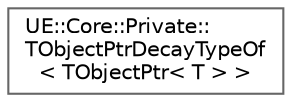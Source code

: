 digraph "Graphical Class Hierarchy"
{
 // INTERACTIVE_SVG=YES
 // LATEX_PDF_SIZE
  bgcolor="transparent";
  edge [fontname=Helvetica,fontsize=10,labelfontname=Helvetica,labelfontsize=10];
  node [fontname=Helvetica,fontsize=10,shape=box,height=0.2,width=0.4];
  rankdir="LR";
  Node0 [id="Node000000",label="UE::Core::Private::\lTObjectPtrDecayTypeOf\l\< TObjectPtr\< T \> \>",height=0.2,width=0.4,color="grey40", fillcolor="white", style="filled",URL="$d6/dac/structUE_1_1Core_1_1Private_1_1TObjectPtrDecayTypeOf_3_01TObjectPtr_3_01T_01_4_01_4.html",tooltip=" "];
}
